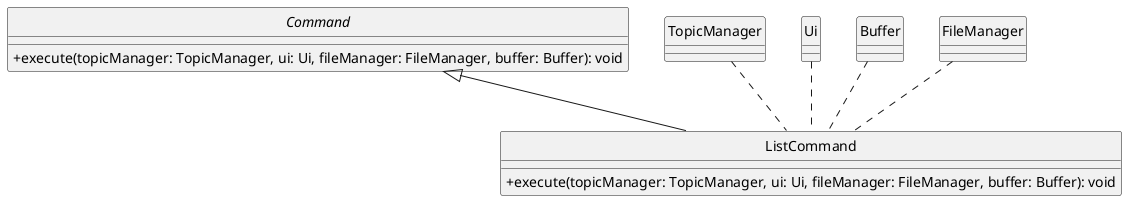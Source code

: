 @startuml
skinparam classAttributeIconSize 0
hide circle

abstract class Command {
    +execute(topicManager: TopicManager, ui: Ui, fileManager: FileManager, buffer: Buffer): void
}

class ListCommand {
    +execute(topicManager: TopicManager, ui: Ui, fileManager: FileManager, buffer: Buffer): void
}

class TopicManager {
}

class Ui {
}

class Buffer {
}

class FileManager {
}

Command <|-- ListCommand

TopicManager .. ListCommand
Ui .. ListCommand
FileManager .. ListCommand
Buffer .. ListCommand
@enduml



@enduml
